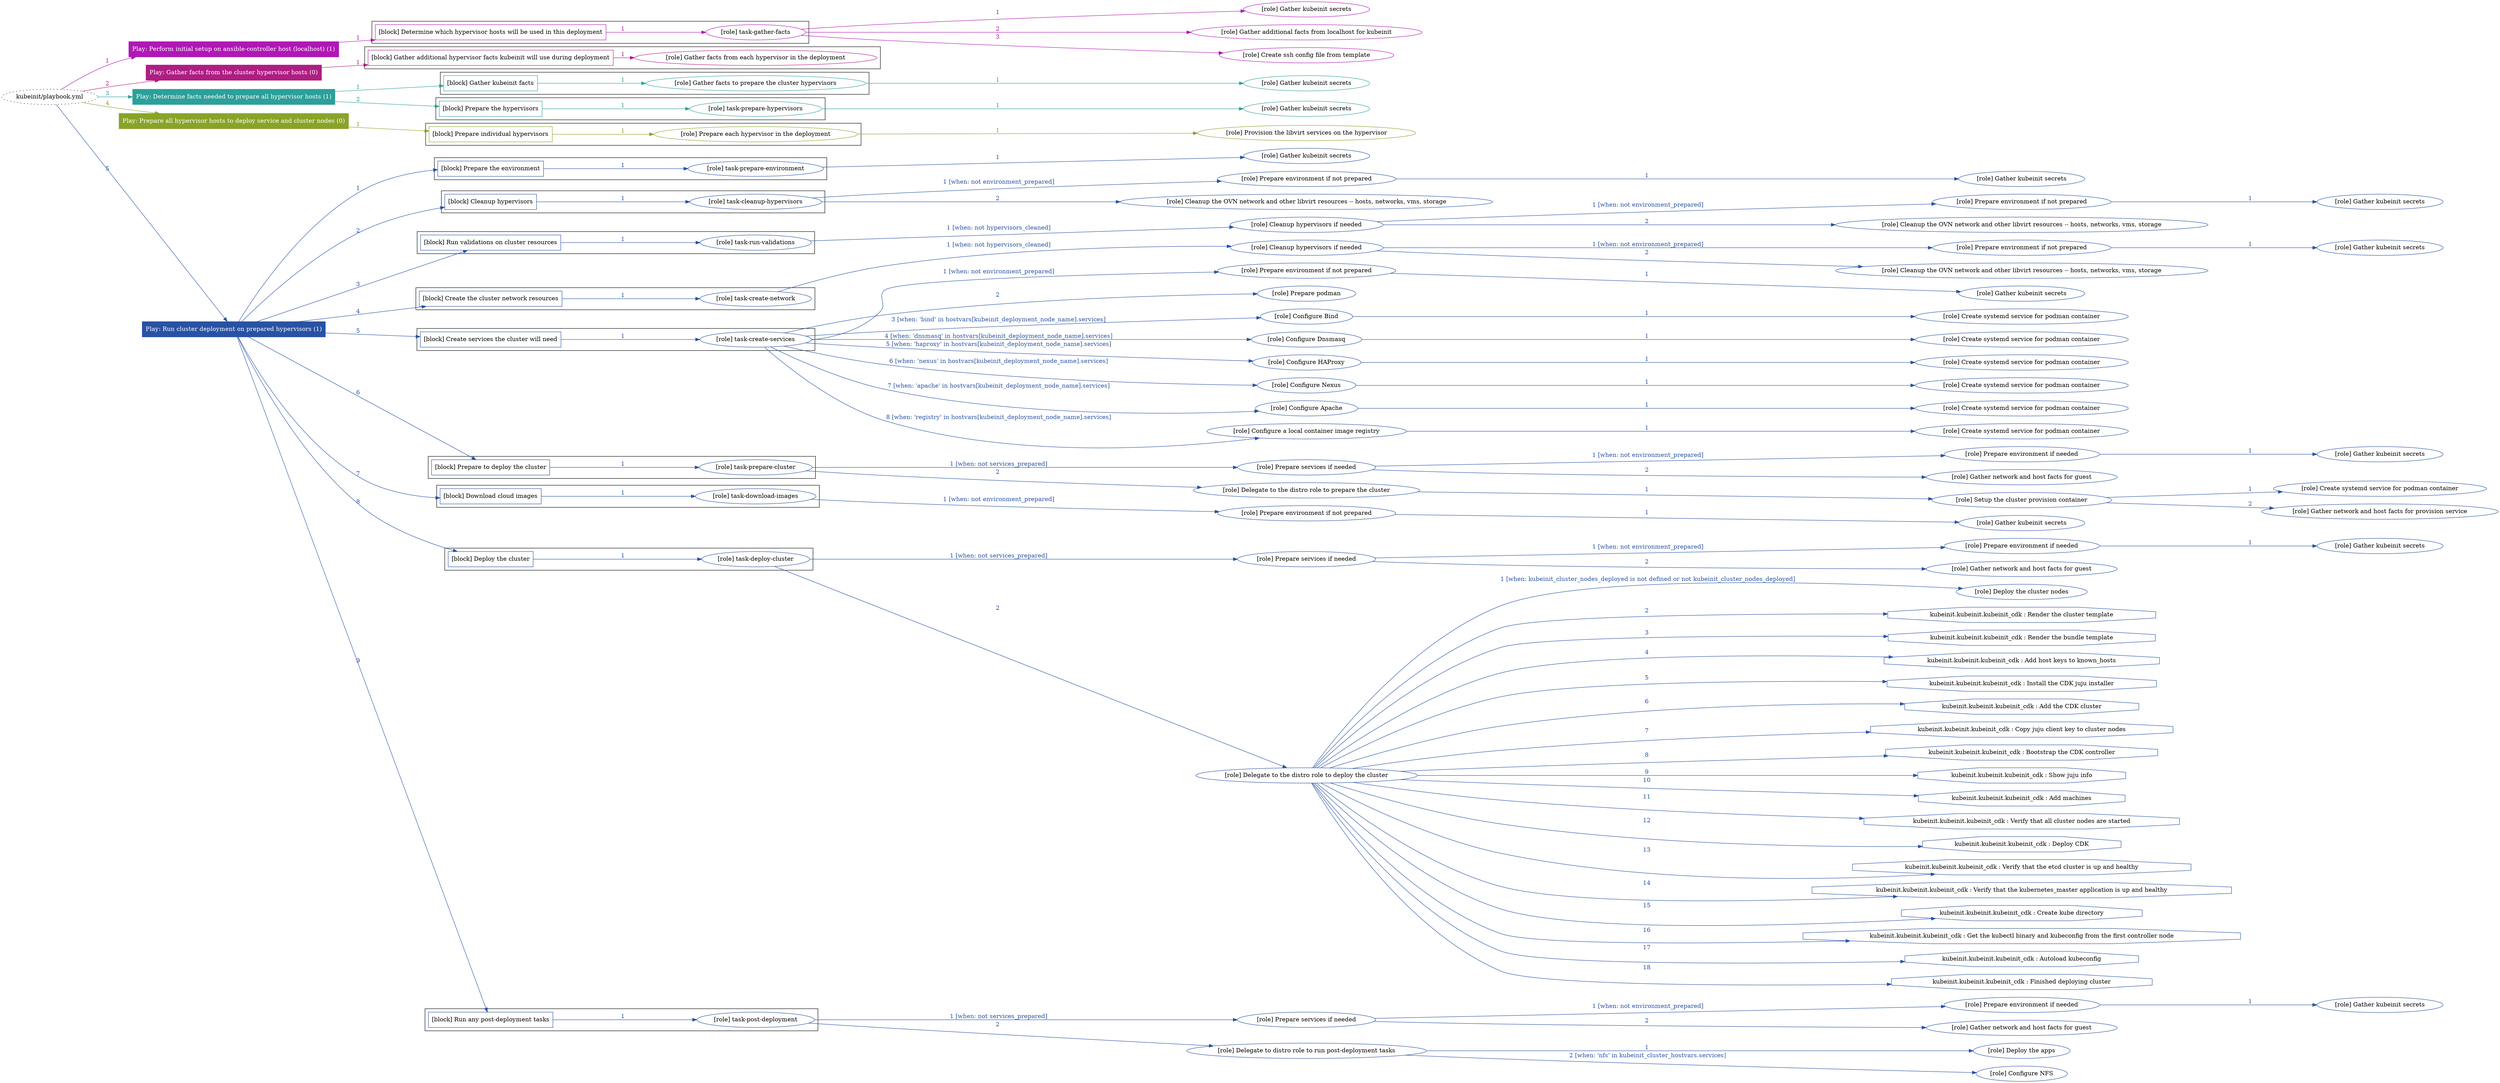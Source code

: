 digraph {
	graph [concentrate=true ordering=in rankdir=LR ratio=fill]
	edge [esep=5 sep=10]
	"kubeinit/playbook.yml" [URL="/home/runner/work/kubeinit/kubeinit/kubeinit/playbook.yml" id=playbook_1ec5669a style=dotted]
	play_83edc7d9 [label="Play: Perform initial setup on ansible-controller host (localhost) (1)" URL="/home/runner/work/kubeinit/kubeinit/kubeinit/playbook.yml" color="#b017b5" fontcolor="#ffffff" id=play_83edc7d9 shape=box style=filled tooltip=localhost]
	"kubeinit/playbook.yml" -> play_83edc7d9 [label="1 " color="#b017b5" fontcolor="#b017b5" id=edge_f8884cc0 labeltooltip="1 " tooltip="1 "]
	subgraph "Gather kubeinit secrets" {
		role_df283328 [label="[role] Gather kubeinit secrets" URL="/home/runner/.ansible/collections/ansible_collections/kubeinit/kubeinit/roles/kubeinit_prepare/tasks/build_hypervisors_group.yml" color="#b017b5" id=role_df283328 tooltip="Gather kubeinit secrets"]
	}
	subgraph "Gather additional facts from localhost for kubeinit" {
		role_bcab4bfa [label="[role] Gather additional facts from localhost for kubeinit" URL="/home/runner/.ansible/collections/ansible_collections/kubeinit/kubeinit/roles/kubeinit_prepare/tasks/build_hypervisors_group.yml" color="#b017b5" id=role_bcab4bfa tooltip="Gather additional facts from localhost for kubeinit"]
	}
	subgraph "Create ssh config file from template" {
		role_5038326c [label="[role] Create ssh config file from template" URL="/home/runner/.ansible/collections/ansible_collections/kubeinit/kubeinit/roles/kubeinit_prepare/tasks/build_hypervisors_group.yml" color="#b017b5" id=role_5038326c tooltip="Create ssh config file from template"]
	}
	subgraph "task-gather-facts" {
		role_53c2bfc7 [label="[role] task-gather-facts" URL="/home/runner/work/kubeinit/kubeinit/kubeinit/playbook.yml" color="#b017b5" id=role_53c2bfc7 tooltip="task-gather-facts"]
		role_53c2bfc7 -> role_df283328 [label="1 " color="#b017b5" fontcolor="#b017b5" id=edge_aa463c6e labeltooltip="1 " tooltip="1 "]
		role_53c2bfc7 -> role_bcab4bfa [label="2 " color="#b017b5" fontcolor="#b017b5" id=edge_3dd3dfc6 labeltooltip="2 " tooltip="2 "]
		role_53c2bfc7 -> role_5038326c [label="3 " color="#b017b5" fontcolor="#b017b5" id=edge_b7e1b298 labeltooltip="3 " tooltip="3 "]
	}
	subgraph "Play: Perform initial setup on ansible-controller host (localhost) (1)" {
		play_83edc7d9 -> block_a4d0b662 [label=1 color="#b017b5" fontcolor="#b017b5" id=edge_082cb8ed labeltooltip=1 tooltip=1]
		subgraph cluster_block_a4d0b662 {
			block_a4d0b662 [label="[block] Determine which hypervisor hosts will be used in this deployment" URL="/home/runner/work/kubeinit/kubeinit/kubeinit/playbook.yml" color="#b017b5" id=block_a4d0b662 labeltooltip="Determine which hypervisor hosts will be used in this deployment" shape=box tooltip="Determine which hypervisor hosts will be used in this deployment"]
			block_a4d0b662 -> role_53c2bfc7 [label="1 " color="#b017b5" fontcolor="#b017b5" id=edge_24e18b39 labeltooltip="1 " tooltip="1 "]
		}
	}
	play_d3be6282 [label="Play: Gather facts from the cluster hypervisor hosts (0)" URL="/home/runner/work/kubeinit/kubeinit/kubeinit/playbook.yml" color="#af1d83" fontcolor="#ffffff" id=play_d3be6282 shape=box style=filled tooltip="Play: Gather facts from the cluster hypervisor hosts (0)"]
	"kubeinit/playbook.yml" -> play_d3be6282 [label="2 " color="#af1d83" fontcolor="#af1d83" id=edge_0d2768ca labeltooltip="2 " tooltip="2 "]
	subgraph "Gather facts from each hypervisor in the deployment" {
		role_d21b85c5 [label="[role] Gather facts from each hypervisor in the deployment" URL="/home/runner/work/kubeinit/kubeinit/kubeinit/playbook.yml" color="#af1d83" id=role_d21b85c5 tooltip="Gather facts from each hypervisor in the deployment"]
	}
	subgraph "Play: Gather facts from the cluster hypervisor hosts (0)" {
		play_d3be6282 -> block_0703bf21 [label=1 color="#af1d83" fontcolor="#af1d83" id=edge_e38a7ef7 labeltooltip=1 tooltip=1]
		subgraph cluster_block_0703bf21 {
			block_0703bf21 [label="[block] Gather additional hypervisor facts kubeinit will use during deployment" URL="/home/runner/work/kubeinit/kubeinit/kubeinit/playbook.yml" color="#af1d83" id=block_0703bf21 labeltooltip="Gather additional hypervisor facts kubeinit will use during deployment" shape=box tooltip="Gather additional hypervisor facts kubeinit will use during deployment"]
			block_0703bf21 -> role_d21b85c5 [label="1 " color="#af1d83" fontcolor="#af1d83" id=edge_9cfbb91a labeltooltip="1 " tooltip="1 "]
		}
	}
	play_a0eeb32e [label="Play: Determine facts needed to prepare all hypervisor hosts (1)" URL="/home/runner/work/kubeinit/kubeinit/kubeinit/playbook.yml" color="#2ca09a" fontcolor="#ffffff" id=play_a0eeb32e shape=box style=filled tooltip=localhost]
	"kubeinit/playbook.yml" -> play_a0eeb32e [label="3 " color="#2ca09a" fontcolor="#2ca09a" id=edge_59d2fa9c labeltooltip="3 " tooltip="3 "]
	subgraph "Gather kubeinit secrets" {
		role_a698e97c [label="[role] Gather kubeinit secrets" URL="/home/runner/.ansible/collections/ansible_collections/kubeinit/kubeinit/roles/kubeinit_prepare/tasks/gather_kubeinit_facts.yml" color="#2ca09a" id=role_a698e97c tooltip="Gather kubeinit secrets"]
	}
	subgraph "Gather facts to prepare the cluster hypervisors" {
		role_8d698c55 [label="[role] Gather facts to prepare the cluster hypervisors" URL="/home/runner/work/kubeinit/kubeinit/kubeinit/playbook.yml" color="#2ca09a" id=role_8d698c55 tooltip="Gather facts to prepare the cluster hypervisors"]
		role_8d698c55 -> role_a698e97c [label="1 " color="#2ca09a" fontcolor="#2ca09a" id=edge_63370812 labeltooltip="1 " tooltip="1 "]
	}
	subgraph "Gather kubeinit secrets" {
		role_48e0a002 [label="[role] Gather kubeinit secrets" URL="/home/runner/.ansible/collections/ansible_collections/kubeinit/kubeinit/roles/kubeinit_prepare/tasks/gather_kubeinit_facts.yml" color="#2ca09a" id=role_48e0a002 tooltip="Gather kubeinit secrets"]
	}
	subgraph "task-prepare-hypervisors" {
		role_c0c12f97 [label="[role] task-prepare-hypervisors" URL="/home/runner/work/kubeinit/kubeinit/kubeinit/playbook.yml" color="#2ca09a" id=role_c0c12f97 tooltip="task-prepare-hypervisors"]
		role_c0c12f97 -> role_48e0a002 [label="1 " color="#2ca09a" fontcolor="#2ca09a" id=edge_569fd353 labeltooltip="1 " tooltip="1 "]
	}
	subgraph "Play: Determine facts needed to prepare all hypervisor hosts (1)" {
		play_a0eeb32e -> block_b690de29 [label=1 color="#2ca09a" fontcolor="#2ca09a" id=edge_285448f2 labeltooltip=1 tooltip=1]
		subgraph cluster_block_b690de29 {
			block_b690de29 [label="[block] Gather kubeinit facts" URL="/home/runner/work/kubeinit/kubeinit/kubeinit/playbook.yml" color="#2ca09a" id=block_b690de29 labeltooltip="Gather kubeinit facts" shape=box tooltip="Gather kubeinit facts"]
			block_b690de29 -> role_8d698c55 [label="1 " color="#2ca09a" fontcolor="#2ca09a" id=edge_024f0bed labeltooltip="1 " tooltip="1 "]
		}
		play_a0eeb32e -> block_b9d41783 [label=2 color="#2ca09a" fontcolor="#2ca09a" id=edge_853456ff labeltooltip=2 tooltip=2]
		subgraph cluster_block_b9d41783 {
			block_b9d41783 [label="[block] Prepare the hypervisors" URL="/home/runner/work/kubeinit/kubeinit/kubeinit/playbook.yml" color="#2ca09a" id=block_b9d41783 labeltooltip="Prepare the hypervisors" shape=box tooltip="Prepare the hypervisors"]
			block_b9d41783 -> role_c0c12f97 [label="1 " color="#2ca09a" fontcolor="#2ca09a" id=edge_bb4649ac labeltooltip="1 " tooltip="1 "]
		}
	}
	play_e477916e [label="Play: Prepare all hypervisor hosts to deploy service and cluster nodes (0)" URL="/home/runner/work/kubeinit/kubeinit/kubeinit/playbook.yml" color="#88a428" fontcolor="#ffffff" id=play_e477916e shape=box style=filled tooltip="Play: Prepare all hypervisor hosts to deploy service and cluster nodes (0)"]
	"kubeinit/playbook.yml" -> play_e477916e [label="4 " color="#88a428" fontcolor="#88a428" id=edge_f516e480 labeltooltip="4 " tooltip="4 "]
	subgraph "Provision the libvirt services on the hypervisor" {
		role_2f388643 [label="[role] Provision the libvirt services on the hypervisor" URL="/home/runner/.ansible/collections/ansible_collections/kubeinit/kubeinit/roles/kubeinit_prepare/tasks/prepare_hypervisor.yml" color="#88a428" id=role_2f388643 tooltip="Provision the libvirt services on the hypervisor"]
	}
	subgraph "Prepare each hypervisor in the deployment" {
		role_2d27708b [label="[role] Prepare each hypervisor in the deployment" URL="/home/runner/work/kubeinit/kubeinit/kubeinit/playbook.yml" color="#88a428" id=role_2d27708b tooltip="Prepare each hypervisor in the deployment"]
		role_2d27708b -> role_2f388643 [label="1 " color="#88a428" fontcolor="#88a428" id=edge_e4764d75 labeltooltip="1 " tooltip="1 "]
	}
	subgraph "Play: Prepare all hypervisor hosts to deploy service and cluster nodes (0)" {
		play_e477916e -> block_47727488 [label=1 color="#88a428" fontcolor="#88a428" id=edge_b32cb67c labeltooltip=1 tooltip=1]
		subgraph cluster_block_47727488 {
			block_47727488 [label="[block] Prepare individual hypervisors" URL="/home/runner/work/kubeinit/kubeinit/kubeinit/playbook.yml" color="#88a428" id=block_47727488 labeltooltip="Prepare individual hypervisors" shape=box tooltip="Prepare individual hypervisors"]
			block_47727488 -> role_2d27708b [label="1 " color="#88a428" fontcolor="#88a428" id=edge_1e7f2268 labeltooltip="1 " tooltip="1 "]
		}
	}
	play_a3d58dad [label="Play: Run cluster deployment on prepared hypervisors (1)" URL="/home/runner/work/kubeinit/kubeinit/kubeinit/playbook.yml" color="#2852a4" fontcolor="#ffffff" id=play_a3d58dad shape=box style=filled tooltip=localhost]
	"kubeinit/playbook.yml" -> play_a3d58dad [label="5 " color="#2852a4" fontcolor="#2852a4" id=edge_f8284800 labeltooltip="5 " tooltip="5 "]
	subgraph "Gather kubeinit secrets" {
		role_6b7d6e43 [label="[role] Gather kubeinit secrets" URL="/home/runner/.ansible/collections/ansible_collections/kubeinit/kubeinit/roles/kubeinit_prepare/tasks/gather_kubeinit_facts.yml" color="#2852a4" id=role_6b7d6e43 tooltip="Gather kubeinit secrets"]
	}
	subgraph "task-prepare-environment" {
		role_6de53d5a [label="[role] task-prepare-environment" URL="/home/runner/work/kubeinit/kubeinit/kubeinit/playbook.yml" color="#2852a4" id=role_6de53d5a tooltip="task-prepare-environment"]
		role_6de53d5a -> role_6b7d6e43 [label="1 " color="#2852a4" fontcolor="#2852a4" id=edge_b0a7300c labeltooltip="1 " tooltip="1 "]
	}
	subgraph "Gather kubeinit secrets" {
		role_7cce73af [label="[role] Gather kubeinit secrets" URL="/home/runner/.ansible/collections/ansible_collections/kubeinit/kubeinit/roles/kubeinit_prepare/tasks/gather_kubeinit_facts.yml" color="#2852a4" id=role_7cce73af tooltip="Gather kubeinit secrets"]
	}
	subgraph "Prepare environment if not prepared" {
		role_a5237e3f [label="[role] Prepare environment if not prepared" URL="/home/runner/.ansible/collections/ansible_collections/kubeinit/kubeinit/roles/kubeinit_prepare/tasks/cleanup_hypervisors.yml" color="#2852a4" id=role_a5237e3f tooltip="Prepare environment if not prepared"]
		role_a5237e3f -> role_7cce73af [label="1 " color="#2852a4" fontcolor="#2852a4" id=edge_03e2368c labeltooltip="1 " tooltip="1 "]
	}
	subgraph "Cleanup the OVN network and other libvirt resources -- hosts, networks, vms, storage" {
		role_a89b6459 [label="[role] Cleanup the OVN network and other libvirt resources -- hosts, networks, vms, storage" URL="/home/runner/.ansible/collections/ansible_collections/kubeinit/kubeinit/roles/kubeinit_prepare/tasks/cleanup_hypervisors.yml" color="#2852a4" id=role_a89b6459 tooltip="Cleanup the OVN network and other libvirt resources -- hosts, networks, vms, storage"]
	}
	subgraph "task-cleanup-hypervisors" {
		role_f0917664 [label="[role] task-cleanup-hypervisors" URL="/home/runner/work/kubeinit/kubeinit/kubeinit/playbook.yml" color="#2852a4" id=role_f0917664 tooltip="task-cleanup-hypervisors"]
		role_f0917664 -> role_a5237e3f [label="1 [when: not environment_prepared]" color="#2852a4" fontcolor="#2852a4" id=edge_45040a3d labeltooltip="1 [when: not environment_prepared]" tooltip="1 [when: not environment_prepared]"]
		role_f0917664 -> role_a89b6459 [label="2 " color="#2852a4" fontcolor="#2852a4" id=edge_059c0cf7 labeltooltip="2 " tooltip="2 "]
	}
	subgraph "Gather kubeinit secrets" {
		role_1d8b8e71 [label="[role] Gather kubeinit secrets" URL="/home/runner/.ansible/collections/ansible_collections/kubeinit/kubeinit/roles/kubeinit_prepare/tasks/gather_kubeinit_facts.yml" color="#2852a4" id=role_1d8b8e71 tooltip="Gather kubeinit secrets"]
	}
	subgraph "Prepare environment if not prepared" {
		role_cc89634f [label="[role] Prepare environment if not prepared" URL="/home/runner/.ansible/collections/ansible_collections/kubeinit/kubeinit/roles/kubeinit_prepare/tasks/cleanup_hypervisors.yml" color="#2852a4" id=role_cc89634f tooltip="Prepare environment if not prepared"]
		role_cc89634f -> role_1d8b8e71 [label="1 " color="#2852a4" fontcolor="#2852a4" id=edge_d80407aa labeltooltip="1 " tooltip="1 "]
	}
	subgraph "Cleanup the OVN network and other libvirt resources -- hosts, networks, vms, storage" {
		role_95581e6c [label="[role] Cleanup the OVN network and other libvirt resources -- hosts, networks, vms, storage" URL="/home/runner/.ansible/collections/ansible_collections/kubeinit/kubeinit/roles/kubeinit_prepare/tasks/cleanup_hypervisors.yml" color="#2852a4" id=role_95581e6c tooltip="Cleanup the OVN network and other libvirt resources -- hosts, networks, vms, storage"]
	}
	subgraph "Cleanup hypervisors if needed" {
		role_83715927 [label="[role] Cleanup hypervisors if needed" URL="/home/runner/.ansible/collections/ansible_collections/kubeinit/kubeinit/roles/kubeinit_validations/tasks/main.yml" color="#2852a4" id=role_83715927 tooltip="Cleanup hypervisors if needed"]
		role_83715927 -> role_cc89634f [label="1 [when: not environment_prepared]" color="#2852a4" fontcolor="#2852a4" id=edge_3851f9eb labeltooltip="1 [when: not environment_prepared]" tooltip="1 [when: not environment_prepared]"]
		role_83715927 -> role_95581e6c [label="2 " color="#2852a4" fontcolor="#2852a4" id=edge_a6d6953f labeltooltip="2 " tooltip="2 "]
	}
	subgraph "task-run-validations" {
		role_f3b7a382 [label="[role] task-run-validations" URL="/home/runner/work/kubeinit/kubeinit/kubeinit/playbook.yml" color="#2852a4" id=role_f3b7a382 tooltip="task-run-validations"]
		role_f3b7a382 -> role_83715927 [label="1 [when: not hypervisors_cleaned]" color="#2852a4" fontcolor="#2852a4" id=edge_68d699d2 labeltooltip="1 [when: not hypervisors_cleaned]" tooltip="1 [when: not hypervisors_cleaned]"]
	}
	subgraph "Gather kubeinit secrets" {
		role_122e0089 [label="[role] Gather kubeinit secrets" URL="/home/runner/.ansible/collections/ansible_collections/kubeinit/kubeinit/roles/kubeinit_prepare/tasks/gather_kubeinit_facts.yml" color="#2852a4" id=role_122e0089 tooltip="Gather kubeinit secrets"]
	}
	subgraph "Prepare environment if not prepared" {
		role_c21c6fd3 [label="[role] Prepare environment if not prepared" URL="/home/runner/.ansible/collections/ansible_collections/kubeinit/kubeinit/roles/kubeinit_prepare/tasks/cleanup_hypervisors.yml" color="#2852a4" id=role_c21c6fd3 tooltip="Prepare environment if not prepared"]
		role_c21c6fd3 -> role_122e0089 [label="1 " color="#2852a4" fontcolor="#2852a4" id=edge_353eefe6 labeltooltip="1 " tooltip="1 "]
	}
	subgraph "Cleanup the OVN network and other libvirt resources -- hosts, networks, vms, storage" {
		role_d89b6089 [label="[role] Cleanup the OVN network and other libvirt resources -- hosts, networks, vms, storage" URL="/home/runner/.ansible/collections/ansible_collections/kubeinit/kubeinit/roles/kubeinit_prepare/tasks/cleanup_hypervisors.yml" color="#2852a4" id=role_d89b6089 tooltip="Cleanup the OVN network and other libvirt resources -- hosts, networks, vms, storage"]
	}
	subgraph "Cleanup hypervisors if needed" {
		role_f7be24b6 [label="[role] Cleanup hypervisors if needed" URL="/home/runner/.ansible/collections/ansible_collections/kubeinit/kubeinit/roles/kubeinit_libvirt/tasks/create_network.yml" color="#2852a4" id=role_f7be24b6 tooltip="Cleanup hypervisors if needed"]
		role_f7be24b6 -> role_c21c6fd3 [label="1 [when: not environment_prepared]" color="#2852a4" fontcolor="#2852a4" id=edge_7851dfa8 labeltooltip="1 [when: not environment_prepared]" tooltip="1 [when: not environment_prepared]"]
		role_f7be24b6 -> role_d89b6089 [label="2 " color="#2852a4" fontcolor="#2852a4" id=edge_ce970f93 labeltooltip="2 " tooltip="2 "]
	}
	subgraph "task-create-network" {
		role_cfde2e4e [label="[role] task-create-network" URL="/home/runner/work/kubeinit/kubeinit/kubeinit/playbook.yml" color="#2852a4" id=role_cfde2e4e tooltip="task-create-network"]
		role_cfde2e4e -> role_f7be24b6 [label="1 [when: not hypervisors_cleaned]" color="#2852a4" fontcolor="#2852a4" id=edge_2492b3cb labeltooltip="1 [when: not hypervisors_cleaned]" tooltip="1 [when: not hypervisors_cleaned]"]
	}
	subgraph "Gather kubeinit secrets" {
		role_a86262c5 [label="[role] Gather kubeinit secrets" URL="/home/runner/.ansible/collections/ansible_collections/kubeinit/kubeinit/roles/kubeinit_prepare/tasks/gather_kubeinit_facts.yml" color="#2852a4" id=role_a86262c5 tooltip="Gather kubeinit secrets"]
	}
	subgraph "Prepare environment if not prepared" {
		role_60a4fb8a [label="[role] Prepare environment if not prepared" URL="/home/runner/.ansible/collections/ansible_collections/kubeinit/kubeinit/roles/kubeinit_services/tasks/main.yml" color="#2852a4" id=role_60a4fb8a tooltip="Prepare environment if not prepared"]
		role_60a4fb8a -> role_a86262c5 [label="1 " color="#2852a4" fontcolor="#2852a4" id=edge_30f21650 labeltooltip="1 " tooltip="1 "]
	}
	subgraph "Prepare podman" {
		role_3544eb3b [label="[role] Prepare podman" URL="/home/runner/.ansible/collections/ansible_collections/kubeinit/kubeinit/roles/kubeinit_services/tasks/00_create_service_pod.yml" color="#2852a4" id=role_3544eb3b tooltip="Prepare podman"]
	}
	subgraph "Create systemd service for podman container" {
		role_f12b721e [label="[role] Create systemd service for podman container" URL="/home/runner/.ansible/collections/ansible_collections/kubeinit/kubeinit/roles/kubeinit_bind/tasks/main.yml" color="#2852a4" id=role_f12b721e tooltip="Create systemd service for podman container"]
	}
	subgraph "Configure Bind" {
		role_78b921c8 [label="[role] Configure Bind" URL="/home/runner/.ansible/collections/ansible_collections/kubeinit/kubeinit/roles/kubeinit_services/tasks/start_services_containers.yml" color="#2852a4" id=role_78b921c8 tooltip="Configure Bind"]
		role_78b921c8 -> role_f12b721e [label="1 " color="#2852a4" fontcolor="#2852a4" id=edge_4da1be76 labeltooltip="1 " tooltip="1 "]
	}
	subgraph "Create systemd service for podman container" {
		role_4b30144b [label="[role] Create systemd service for podman container" URL="/home/runner/.ansible/collections/ansible_collections/kubeinit/kubeinit/roles/kubeinit_dnsmasq/tasks/main.yml" color="#2852a4" id=role_4b30144b tooltip="Create systemd service for podman container"]
	}
	subgraph "Configure Dnsmasq" {
		role_06b2d8d3 [label="[role] Configure Dnsmasq" URL="/home/runner/.ansible/collections/ansible_collections/kubeinit/kubeinit/roles/kubeinit_services/tasks/start_services_containers.yml" color="#2852a4" id=role_06b2d8d3 tooltip="Configure Dnsmasq"]
		role_06b2d8d3 -> role_4b30144b [label="1 " color="#2852a4" fontcolor="#2852a4" id=edge_183ea54d labeltooltip="1 " tooltip="1 "]
	}
	subgraph "Create systemd service for podman container" {
		role_cf8a3174 [label="[role] Create systemd service for podman container" URL="/home/runner/.ansible/collections/ansible_collections/kubeinit/kubeinit/roles/kubeinit_haproxy/tasks/main.yml" color="#2852a4" id=role_cf8a3174 tooltip="Create systemd service for podman container"]
	}
	subgraph "Configure HAProxy" {
		role_1b4cc78f [label="[role] Configure HAProxy" URL="/home/runner/.ansible/collections/ansible_collections/kubeinit/kubeinit/roles/kubeinit_services/tasks/start_services_containers.yml" color="#2852a4" id=role_1b4cc78f tooltip="Configure HAProxy"]
		role_1b4cc78f -> role_cf8a3174 [label="1 " color="#2852a4" fontcolor="#2852a4" id=edge_6fb9a269 labeltooltip="1 " tooltip="1 "]
	}
	subgraph "Create systemd service for podman container" {
		role_534aed98 [label="[role] Create systemd service for podman container" URL="/home/runner/.ansible/collections/ansible_collections/kubeinit/kubeinit/roles/kubeinit_nexus/tasks/main.yml" color="#2852a4" id=role_534aed98 tooltip="Create systemd service for podman container"]
	}
	subgraph "Configure Nexus" {
		role_70d1d545 [label="[role] Configure Nexus" URL="/home/runner/.ansible/collections/ansible_collections/kubeinit/kubeinit/roles/kubeinit_services/tasks/start_services_containers.yml" color="#2852a4" id=role_70d1d545 tooltip="Configure Nexus"]
		role_70d1d545 -> role_534aed98 [label="1 " color="#2852a4" fontcolor="#2852a4" id=edge_c7a76511 labeltooltip="1 " tooltip="1 "]
	}
	subgraph "Create systemd service for podman container" {
		role_202d117f [label="[role] Create systemd service for podman container" URL="/home/runner/.ansible/collections/ansible_collections/kubeinit/kubeinit/roles/kubeinit_apache/tasks/main.yml" color="#2852a4" id=role_202d117f tooltip="Create systemd service for podman container"]
	}
	subgraph "Configure Apache" {
		role_680b8bf5 [label="[role] Configure Apache" URL="/home/runner/.ansible/collections/ansible_collections/kubeinit/kubeinit/roles/kubeinit_services/tasks/start_services_containers.yml" color="#2852a4" id=role_680b8bf5 tooltip="Configure Apache"]
		role_680b8bf5 -> role_202d117f [label="1 " color="#2852a4" fontcolor="#2852a4" id=edge_2429b877 labeltooltip="1 " tooltip="1 "]
	}
	subgraph "Create systemd service for podman container" {
		role_f32f5664 [label="[role] Create systemd service for podman container" URL="/home/runner/.ansible/collections/ansible_collections/kubeinit/kubeinit/roles/kubeinit_registry/tasks/main.yml" color="#2852a4" id=role_f32f5664 tooltip="Create systemd service for podman container"]
	}
	subgraph "Configure a local container image registry" {
		role_8becab70 [label="[role] Configure a local container image registry" URL="/home/runner/.ansible/collections/ansible_collections/kubeinit/kubeinit/roles/kubeinit_services/tasks/start_services_containers.yml" color="#2852a4" id=role_8becab70 tooltip="Configure a local container image registry"]
		role_8becab70 -> role_f32f5664 [label="1 " color="#2852a4" fontcolor="#2852a4" id=edge_82c4074f labeltooltip="1 " tooltip="1 "]
	}
	subgraph "task-create-services" {
		role_14905f90 [label="[role] task-create-services" URL="/home/runner/work/kubeinit/kubeinit/kubeinit/playbook.yml" color="#2852a4" id=role_14905f90 tooltip="task-create-services"]
		role_14905f90 -> role_60a4fb8a [label="1 [when: not environment_prepared]" color="#2852a4" fontcolor="#2852a4" id=edge_b545ff95 labeltooltip="1 [when: not environment_prepared]" tooltip="1 [when: not environment_prepared]"]
		role_14905f90 -> role_3544eb3b [label="2 " color="#2852a4" fontcolor="#2852a4" id=edge_2ba6fe12 labeltooltip="2 " tooltip="2 "]
		role_14905f90 -> role_78b921c8 [label="3 [when: 'bind' in hostvars[kubeinit_deployment_node_name].services]" color="#2852a4" fontcolor="#2852a4" id=edge_e4024680 labeltooltip="3 [when: 'bind' in hostvars[kubeinit_deployment_node_name].services]" tooltip="3 [when: 'bind' in hostvars[kubeinit_deployment_node_name].services]"]
		role_14905f90 -> role_06b2d8d3 [label="4 [when: 'dnsmasq' in hostvars[kubeinit_deployment_node_name].services]" color="#2852a4" fontcolor="#2852a4" id=edge_542ab0f5 labeltooltip="4 [when: 'dnsmasq' in hostvars[kubeinit_deployment_node_name].services]" tooltip="4 [when: 'dnsmasq' in hostvars[kubeinit_deployment_node_name].services]"]
		role_14905f90 -> role_1b4cc78f [label="5 [when: 'haproxy' in hostvars[kubeinit_deployment_node_name].services]" color="#2852a4" fontcolor="#2852a4" id=edge_c268d5d0 labeltooltip="5 [when: 'haproxy' in hostvars[kubeinit_deployment_node_name].services]" tooltip="5 [when: 'haproxy' in hostvars[kubeinit_deployment_node_name].services]"]
		role_14905f90 -> role_70d1d545 [label="6 [when: 'nexus' in hostvars[kubeinit_deployment_node_name].services]" color="#2852a4" fontcolor="#2852a4" id=edge_53ee5140 labeltooltip="6 [when: 'nexus' in hostvars[kubeinit_deployment_node_name].services]" tooltip="6 [when: 'nexus' in hostvars[kubeinit_deployment_node_name].services]"]
		role_14905f90 -> role_680b8bf5 [label="7 [when: 'apache' in hostvars[kubeinit_deployment_node_name].services]" color="#2852a4" fontcolor="#2852a4" id=edge_af99f186 labeltooltip="7 [when: 'apache' in hostvars[kubeinit_deployment_node_name].services]" tooltip="7 [when: 'apache' in hostvars[kubeinit_deployment_node_name].services]"]
		role_14905f90 -> role_8becab70 [label="8 [when: 'registry' in hostvars[kubeinit_deployment_node_name].services]" color="#2852a4" fontcolor="#2852a4" id=edge_714b25fb labeltooltip="8 [when: 'registry' in hostvars[kubeinit_deployment_node_name].services]" tooltip="8 [when: 'registry' in hostvars[kubeinit_deployment_node_name].services]"]
	}
	subgraph "Gather kubeinit secrets" {
		role_dc65b8a1 [label="[role] Gather kubeinit secrets" URL="/home/runner/.ansible/collections/ansible_collections/kubeinit/kubeinit/roles/kubeinit_prepare/tasks/gather_kubeinit_facts.yml" color="#2852a4" id=role_dc65b8a1 tooltip="Gather kubeinit secrets"]
	}
	subgraph "Prepare environment if needed" {
		role_93a842c0 [label="[role] Prepare environment if needed" URL="/home/runner/.ansible/collections/ansible_collections/kubeinit/kubeinit/roles/kubeinit_services/tasks/prepare_services.yml" color="#2852a4" id=role_93a842c0 tooltip="Prepare environment if needed"]
		role_93a842c0 -> role_dc65b8a1 [label="1 " color="#2852a4" fontcolor="#2852a4" id=edge_f519570d labeltooltip="1 " tooltip="1 "]
	}
	subgraph "Gather network and host facts for guest" {
		role_2bd99264 [label="[role] Gather network and host facts for guest" URL="/home/runner/.ansible/collections/ansible_collections/kubeinit/kubeinit/roles/kubeinit_services/tasks/prepare_services.yml" color="#2852a4" id=role_2bd99264 tooltip="Gather network and host facts for guest"]
	}
	subgraph "Prepare services if needed" {
		role_b97edbe2 [label="[role] Prepare services if needed" URL="/home/runner/.ansible/collections/ansible_collections/kubeinit/kubeinit/roles/kubeinit_prepare/tasks/prepare_cluster.yml" color="#2852a4" id=role_b97edbe2 tooltip="Prepare services if needed"]
		role_b97edbe2 -> role_93a842c0 [label="1 [when: not environment_prepared]" color="#2852a4" fontcolor="#2852a4" id=edge_5b9e25d6 labeltooltip="1 [when: not environment_prepared]" tooltip="1 [when: not environment_prepared]"]
		role_b97edbe2 -> role_2bd99264 [label="2 " color="#2852a4" fontcolor="#2852a4" id=edge_d83403c5 labeltooltip="2 " tooltip="2 "]
	}
	subgraph "Create systemd service for podman container" {
		role_b57e9106 [label="[role] Create systemd service for podman container" URL="/home/runner/.ansible/collections/ansible_collections/kubeinit/kubeinit/roles/kubeinit_services/tasks/create_provision_container.yml" color="#2852a4" id=role_b57e9106 tooltip="Create systemd service for podman container"]
	}
	subgraph "Gather network and host facts for provision service" {
		role_9455aa8e [label="[role] Gather network and host facts for provision service" URL="/home/runner/.ansible/collections/ansible_collections/kubeinit/kubeinit/roles/kubeinit_services/tasks/create_provision_container.yml" color="#2852a4" id=role_9455aa8e tooltip="Gather network and host facts for provision service"]
	}
	subgraph "Setup the cluster provision container" {
		role_f168b900 [label="[role] Setup the cluster provision container" URL="/home/runner/.ansible/collections/ansible_collections/kubeinit/kubeinit/roles/kubeinit_cdk/tasks/prepare_cluster.yml" color="#2852a4" id=role_f168b900 tooltip="Setup the cluster provision container"]
		role_f168b900 -> role_b57e9106 [label="1 " color="#2852a4" fontcolor="#2852a4" id=edge_e9d02f04 labeltooltip="1 " tooltip="1 "]
		role_f168b900 -> role_9455aa8e [label="2 " color="#2852a4" fontcolor="#2852a4" id=edge_2f24b23e labeltooltip="2 " tooltip="2 "]
	}
	subgraph "Delegate to the distro role to prepare the cluster" {
		role_19177f7a [label="[role] Delegate to the distro role to prepare the cluster" URL="/home/runner/.ansible/collections/ansible_collections/kubeinit/kubeinit/roles/kubeinit_prepare/tasks/prepare_cluster.yml" color="#2852a4" id=role_19177f7a tooltip="Delegate to the distro role to prepare the cluster"]
		role_19177f7a -> role_f168b900 [label="1 " color="#2852a4" fontcolor="#2852a4" id=edge_08252580 labeltooltip="1 " tooltip="1 "]
	}
	subgraph "task-prepare-cluster" {
		role_f6170aef [label="[role] task-prepare-cluster" URL="/home/runner/work/kubeinit/kubeinit/kubeinit/playbook.yml" color="#2852a4" id=role_f6170aef tooltip="task-prepare-cluster"]
		role_f6170aef -> role_b97edbe2 [label="1 [when: not services_prepared]" color="#2852a4" fontcolor="#2852a4" id=edge_1a00ce18 labeltooltip="1 [when: not services_prepared]" tooltip="1 [when: not services_prepared]"]
		role_f6170aef -> role_19177f7a [label="2 " color="#2852a4" fontcolor="#2852a4" id=edge_2957fb4a labeltooltip="2 " tooltip="2 "]
	}
	subgraph "Gather kubeinit secrets" {
		role_82a9c9f8 [label="[role] Gather kubeinit secrets" URL="/home/runner/.ansible/collections/ansible_collections/kubeinit/kubeinit/roles/kubeinit_prepare/tasks/gather_kubeinit_facts.yml" color="#2852a4" id=role_82a9c9f8 tooltip="Gather kubeinit secrets"]
	}
	subgraph "Prepare environment if not prepared" {
		role_d9a9cf9d [label="[role] Prepare environment if not prepared" URL="/home/runner/.ansible/collections/ansible_collections/kubeinit/kubeinit/roles/kubeinit_libvirt/tasks/download_cloud_images.yml" color="#2852a4" id=role_d9a9cf9d tooltip="Prepare environment if not prepared"]
		role_d9a9cf9d -> role_82a9c9f8 [label="1 " color="#2852a4" fontcolor="#2852a4" id=edge_b63687d0 labeltooltip="1 " tooltip="1 "]
	}
	subgraph "task-download-images" {
		role_6750dc70 [label="[role] task-download-images" URL="/home/runner/work/kubeinit/kubeinit/kubeinit/playbook.yml" color="#2852a4" id=role_6750dc70 tooltip="task-download-images"]
		role_6750dc70 -> role_d9a9cf9d [label="1 [when: not environment_prepared]" color="#2852a4" fontcolor="#2852a4" id=edge_d219a882 labeltooltip="1 [when: not environment_prepared]" tooltip="1 [when: not environment_prepared]"]
	}
	subgraph "Gather kubeinit secrets" {
		role_f7a2ead1 [label="[role] Gather kubeinit secrets" URL="/home/runner/.ansible/collections/ansible_collections/kubeinit/kubeinit/roles/kubeinit_prepare/tasks/gather_kubeinit_facts.yml" color="#2852a4" id=role_f7a2ead1 tooltip="Gather kubeinit secrets"]
	}
	subgraph "Prepare environment if needed" {
		role_8f0e5b50 [label="[role] Prepare environment if needed" URL="/home/runner/.ansible/collections/ansible_collections/kubeinit/kubeinit/roles/kubeinit_services/tasks/prepare_services.yml" color="#2852a4" id=role_8f0e5b50 tooltip="Prepare environment if needed"]
		role_8f0e5b50 -> role_f7a2ead1 [label="1 " color="#2852a4" fontcolor="#2852a4" id=edge_407e7800 labeltooltip="1 " tooltip="1 "]
	}
	subgraph "Gather network and host facts for guest" {
		role_0f7d9747 [label="[role] Gather network and host facts for guest" URL="/home/runner/.ansible/collections/ansible_collections/kubeinit/kubeinit/roles/kubeinit_services/tasks/prepare_services.yml" color="#2852a4" id=role_0f7d9747 tooltip="Gather network and host facts for guest"]
	}
	subgraph "Prepare services if needed" {
		role_90ae354c [label="[role] Prepare services if needed" URL="/home/runner/.ansible/collections/ansible_collections/kubeinit/kubeinit/roles/kubeinit_prepare/tasks/deploy_cluster.yml" color="#2852a4" id=role_90ae354c tooltip="Prepare services if needed"]
		role_90ae354c -> role_8f0e5b50 [label="1 [when: not environment_prepared]" color="#2852a4" fontcolor="#2852a4" id=edge_98f2edda labeltooltip="1 [when: not environment_prepared]" tooltip="1 [when: not environment_prepared]"]
		role_90ae354c -> role_0f7d9747 [label="2 " color="#2852a4" fontcolor="#2852a4" id=edge_85668fef labeltooltip="2 " tooltip="2 "]
	}
	subgraph "Deploy the cluster nodes" {
		role_3892e917 [label="[role] Deploy the cluster nodes" URL="/home/runner/.ansible/collections/ansible_collections/kubeinit/kubeinit/roles/kubeinit_cdk/tasks/main.yml" color="#2852a4" id=role_3892e917 tooltip="Deploy the cluster nodes"]
	}
	subgraph "Delegate to the distro role to deploy the cluster" {
		role_122ac243 [label="[role] Delegate to the distro role to deploy the cluster" URL="/home/runner/.ansible/collections/ansible_collections/kubeinit/kubeinit/roles/kubeinit_prepare/tasks/deploy_cluster.yml" color="#2852a4" id=role_122ac243 tooltip="Delegate to the distro role to deploy the cluster"]
		role_122ac243 -> role_3892e917 [label="1 [when: kubeinit_cluster_nodes_deployed is not defined or not kubeinit_cluster_nodes_deployed]" color="#2852a4" fontcolor="#2852a4" id=edge_fdcc972b labeltooltip="1 [when: kubeinit_cluster_nodes_deployed is not defined or not kubeinit_cluster_nodes_deployed]" tooltip="1 [when: kubeinit_cluster_nodes_deployed is not defined or not kubeinit_cluster_nodes_deployed]"]
		task_03549cc5 [label="kubeinit.kubeinit.kubeinit_cdk : Render the cluster template" URL="/home/runner/.ansible/collections/ansible_collections/kubeinit/kubeinit/roles/kubeinit_cdk/tasks/main.yml" color="#2852a4" id=task_03549cc5 shape=octagon tooltip="kubeinit.kubeinit.kubeinit_cdk : Render the cluster template"]
		role_122ac243 -> task_03549cc5 [label="2 " color="#2852a4" fontcolor="#2852a4" id=edge_08e5f9ea labeltooltip="2 " tooltip="2 "]
		task_bf141971 [label="kubeinit.kubeinit.kubeinit_cdk : Render the bundle template" URL="/home/runner/.ansible/collections/ansible_collections/kubeinit/kubeinit/roles/kubeinit_cdk/tasks/main.yml" color="#2852a4" id=task_bf141971 shape=octagon tooltip="kubeinit.kubeinit.kubeinit_cdk : Render the bundle template"]
		role_122ac243 -> task_bf141971 [label="3 " color="#2852a4" fontcolor="#2852a4" id=edge_0a7f8afc labeltooltip="3 " tooltip="3 "]
		task_8f2c17d0 [label="kubeinit.kubeinit.kubeinit_cdk : Add host keys to known_hosts" URL="/home/runner/.ansible/collections/ansible_collections/kubeinit/kubeinit/roles/kubeinit_cdk/tasks/main.yml" color="#2852a4" id=task_8f2c17d0 shape=octagon tooltip="kubeinit.kubeinit.kubeinit_cdk : Add host keys to known_hosts"]
		role_122ac243 -> task_8f2c17d0 [label="4 " color="#2852a4" fontcolor="#2852a4" id=edge_4858672e labeltooltip="4 " tooltip="4 "]
		task_e1d9dd13 [label="kubeinit.kubeinit.kubeinit_cdk : Install the CDK juju installer" URL="/home/runner/.ansible/collections/ansible_collections/kubeinit/kubeinit/roles/kubeinit_cdk/tasks/main.yml" color="#2852a4" id=task_e1d9dd13 shape=octagon tooltip="kubeinit.kubeinit.kubeinit_cdk : Install the CDK juju installer"]
		role_122ac243 -> task_e1d9dd13 [label="5 " color="#2852a4" fontcolor="#2852a4" id=edge_a0922a21 labeltooltip="5 " tooltip="5 "]
		task_bed5bfe3 [label="kubeinit.kubeinit.kubeinit_cdk : Add the CDK cluster" URL="/home/runner/.ansible/collections/ansible_collections/kubeinit/kubeinit/roles/kubeinit_cdk/tasks/main.yml" color="#2852a4" id=task_bed5bfe3 shape=octagon tooltip="kubeinit.kubeinit.kubeinit_cdk : Add the CDK cluster"]
		role_122ac243 -> task_bed5bfe3 [label="6 " color="#2852a4" fontcolor="#2852a4" id=edge_1fafa01c labeltooltip="6 " tooltip="6 "]
		task_9c3edfe8 [label="kubeinit.kubeinit.kubeinit_cdk : Copy juju client key to cluster nodes" URL="/home/runner/.ansible/collections/ansible_collections/kubeinit/kubeinit/roles/kubeinit_cdk/tasks/main.yml" color="#2852a4" id=task_9c3edfe8 shape=octagon tooltip="kubeinit.kubeinit.kubeinit_cdk : Copy juju client key to cluster nodes"]
		role_122ac243 -> task_9c3edfe8 [label="7 " color="#2852a4" fontcolor="#2852a4" id=edge_c883fb13 labeltooltip="7 " tooltip="7 "]
		task_87f7fd6f [label="kubeinit.kubeinit.kubeinit_cdk : Bootstrap the CDK controller" URL="/home/runner/.ansible/collections/ansible_collections/kubeinit/kubeinit/roles/kubeinit_cdk/tasks/main.yml" color="#2852a4" id=task_87f7fd6f shape=octagon tooltip="kubeinit.kubeinit.kubeinit_cdk : Bootstrap the CDK controller"]
		role_122ac243 -> task_87f7fd6f [label="8 " color="#2852a4" fontcolor="#2852a4" id=edge_167320c0 labeltooltip="8 " tooltip="8 "]
		task_0b898736 [label="kubeinit.kubeinit.kubeinit_cdk : Show juju info" URL="/home/runner/.ansible/collections/ansible_collections/kubeinit/kubeinit/roles/kubeinit_cdk/tasks/main.yml" color="#2852a4" id=task_0b898736 shape=octagon tooltip="kubeinit.kubeinit.kubeinit_cdk : Show juju info"]
		role_122ac243 -> task_0b898736 [label="9 " color="#2852a4" fontcolor="#2852a4" id=edge_138cf4aa labeltooltip="9 " tooltip="9 "]
		task_96aba094 [label="kubeinit.kubeinit.kubeinit_cdk : Add machines" URL="/home/runner/.ansible/collections/ansible_collections/kubeinit/kubeinit/roles/kubeinit_cdk/tasks/main.yml" color="#2852a4" id=task_96aba094 shape=octagon tooltip="kubeinit.kubeinit.kubeinit_cdk : Add machines"]
		role_122ac243 -> task_96aba094 [label="10 " color="#2852a4" fontcolor="#2852a4" id=edge_376a236c labeltooltip="10 " tooltip="10 "]
		task_44c3aac9 [label="kubeinit.kubeinit.kubeinit_cdk : Verify that all cluster nodes are started" URL="/home/runner/.ansible/collections/ansible_collections/kubeinit/kubeinit/roles/kubeinit_cdk/tasks/main.yml" color="#2852a4" id=task_44c3aac9 shape=octagon tooltip="kubeinit.kubeinit.kubeinit_cdk : Verify that all cluster nodes are started"]
		role_122ac243 -> task_44c3aac9 [label="11 " color="#2852a4" fontcolor="#2852a4" id=edge_73d04661 labeltooltip="11 " tooltip="11 "]
		task_ae1b2e62 [label="kubeinit.kubeinit.kubeinit_cdk : Deploy CDK" URL="/home/runner/.ansible/collections/ansible_collections/kubeinit/kubeinit/roles/kubeinit_cdk/tasks/main.yml" color="#2852a4" id=task_ae1b2e62 shape=octagon tooltip="kubeinit.kubeinit.kubeinit_cdk : Deploy CDK"]
		role_122ac243 -> task_ae1b2e62 [label="12 " color="#2852a4" fontcolor="#2852a4" id=edge_f9bafbe3 labeltooltip="12 " tooltip="12 "]
		task_417decee [label="kubeinit.kubeinit.kubeinit_cdk : Verify that the etcd cluster is up and healthy" URL="/home/runner/.ansible/collections/ansible_collections/kubeinit/kubeinit/roles/kubeinit_cdk/tasks/main.yml" color="#2852a4" id=task_417decee shape=octagon tooltip="kubeinit.kubeinit.kubeinit_cdk : Verify that the etcd cluster is up and healthy"]
		role_122ac243 -> task_417decee [label="13 " color="#2852a4" fontcolor="#2852a4" id=edge_90ccacb4 labeltooltip="13 " tooltip="13 "]
		task_070cabcd [label="kubeinit.kubeinit.kubeinit_cdk : Verify that the kubernetes_master application is up and healthy" URL="/home/runner/.ansible/collections/ansible_collections/kubeinit/kubeinit/roles/kubeinit_cdk/tasks/main.yml" color="#2852a4" id=task_070cabcd shape=octagon tooltip="kubeinit.kubeinit.kubeinit_cdk : Verify that the kubernetes_master application is up and healthy"]
		role_122ac243 -> task_070cabcd [label="14 " color="#2852a4" fontcolor="#2852a4" id=edge_755ef0f8 labeltooltip="14 " tooltip="14 "]
		task_a291a5d9 [label="kubeinit.kubeinit.kubeinit_cdk : Create kube directory" URL="/home/runner/.ansible/collections/ansible_collections/kubeinit/kubeinit/roles/kubeinit_cdk/tasks/main.yml" color="#2852a4" id=task_a291a5d9 shape=octagon tooltip="kubeinit.kubeinit.kubeinit_cdk : Create kube directory"]
		role_122ac243 -> task_a291a5d9 [label="15 " color="#2852a4" fontcolor="#2852a4" id=edge_e681119f labeltooltip="15 " tooltip="15 "]
		task_3276a262 [label="kubeinit.kubeinit.kubeinit_cdk : Get the kubectl binary and kubeconfig from the first controller node" URL="/home/runner/.ansible/collections/ansible_collections/kubeinit/kubeinit/roles/kubeinit_cdk/tasks/main.yml" color="#2852a4" id=task_3276a262 shape=octagon tooltip="kubeinit.kubeinit.kubeinit_cdk : Get the kubectl binary and kubeconfig from the first controller node"]
		role_122ac243 -> task_3276a262 [label="16 " color="#2852a4" fontcolor="#2852a4" id=edge_4a96a134 labeltooltip="16 " tooltip="16 "]
		task_defc1d32 [label="kubeinit.kubeinit.kubeinit_cdk : Autoload kubeconfig" URL="/home/runner/.ansible/collections/ansible_collections/kubeinit/kubeinit/roles/kubeinit_cdk/tasks/main.yml" color="#2852a4" id=task_defc1d32 shape=octagon tooltip="kubeinit.kubeinit.kubeinit_cdk : Autoload kubeconfig"]
		role_122ac243 -> task_defc1d32 [label="17 " color="#2852a4" fontcolor="#2852a4" id=edge_9030f47d labeltooltip="17 " tooltip="17 "]
		task_57032214 [label="kubeinit.kubeinit.kubeinit_cdk : Finished deploying cluster" URL="/home/runner/.ansible/collections/ansible_collections/kubeinit/kubeinit/roles/kubeinit_cdk/tasks/main.yml" color="#2852a4" id=task_57032214 shape=octagon tooltip="kubeinit.kubeinit.kubeinit_cdk : Finished deploying cluster"]
		role_122ac243 -> task_57032214 [label="18 " color="#2852a4" fontcolor="#2852a4" id=edge_786f2bbd labeltooltip="18 " tooltip="18 "]
	}
	subgraph "task-deploy-cluster" {
		role_399d18b1 [label="[role] task-deploy-cluster" URL="/home/runner/work/kubeinit/kubeinit/kubeinit/playbook.yml" color="#2852a4" id=role_399d18b1 tooltip="task-deploy-cluster"]
		role_399d18b1 -> role_90ae354c [label="1 [when: not services_prepared]" color="#2852a4" fontcolor="#2852a4" id=edge_a33ba665 labeltooltip="1 [when: not services_prepared]" tooltip="1 [when: not services_prepared]"]
		role_399d18b1 -> role_122ac243 [label="2 " color="#2852a4" fontcolor="#2852a4" id=edge_010375a6 labeltooltip="2 " tooltip="2 "]
	}
	subgraph "Gather kubeinit secrets" {
		role_9d1c9c29 [label="[role] Gather kubeinit secrets" URL="/home/runner/.ansible/collections/ansible_collections/kubeinit/kubeinit/roles/kubeinit_prepare/tasks/gather_kubeinit_facts.yml" color="#2852a4" id=role_9d1c9c29 tooltip="Gather kubeinit secrets"]
	}
	subgraph "Prepare environment if needed" {
		role_6716c13b [label="[role] Prepare environment if needed" URL="/home/runner/.ansible/collections/ansible_collections/kubeinit/kubeinit/roles/kubeinit_services/tasks/prepare_services.yml" color="#2852a4" id=role_6716c13b tooltip="Prepare environment if needed"]
		role_6716c13b -> role_9d1c9c29 [label="1 " color="#2852a4" fontcolor="#2852a4" id=edge_748a21d6 labeltooltip="1 " tooltip="1 "]
	}
	subgraph "Gather network and host facts for guest" {
		role_f435de5b [label="[role] Gather network and host facts for guest" URL="/home/runner/.ansible/collections/ansible_collections/kubeinit/kubeinit/roles/kubeinit_services/tasks/prepare_services.yml" color="#2852a4" id=role_f435de5b tooltip="Gather network and host facts for guest"]
	}
	subgraph "Prepare services if needed" {
		role_a785b085 [label="[role] Prepare services if needed" URL="/home/runner/.ansible/collections/ansible_collections/kubeinit/kubeinit/roles/kubeinit_prepare/tasks/post_deployment.yml" color="#2852a4" id=role_a785b085 tooltip="Prepare services if needed"]
		role_a785b085 -> role_6716c13b [label="1 [when: not environment_prepared]" color="#2852a4" fontcolor="#2852a4" id=edge_d143fcd0 labeltooltip="1 [when: not environment_prepared]" tooltip="1 [when: not environment_prepared]"]
		role_a785b085 -> role_f435de5b [label="2 " color="#2852a4" fontcolor="#2852a4" id=edge_610ae539 labeltooltip="2 " tooltip="2 "]
	}
	subgraph "Deploy the apps" {
		role_9c181bde [label="[role] Deploy the apps" URL="/home/runner/.ansible/collections/ansible_collections/kubeinit/kubeinit/roles/kubeinit_cdk/tasks/post_deployment_tasks.yml" color="#2852a4" id=role_9c181bde tooltip="Deploy the apps"]
	}
	subgraph "Configure NFS" {
		role_fdcf192f [label="[role] Configure NFS" URL="/home/runner/.ansible/collections/ansible_collections/kubeinit/kubeinit/roles/kubeinit_cdk/tasks/post_deployment_tasks.yml" color="#2852a4" id=role_fdcf192f tooltip="Configure NFS"]
	}
	subgraph "Delegate to distro role to run post-deployment tasks" {
		role_73144769 [label="[role] Delegate to distro role to run post-deployment tasks" URL="/home/runner/.ansible/collections/ansible_collections/kubeinit/kubeinit/roles/kubeinit_prepare/tasks/post_deployment.yml" color="#2852a4" id=role_73144769 tooltip="Delegate to distro role to run post-deployment tasks"]
		role_73144769 -> role_9c181bde [label="1 " color="#2852a4" fontcolor="#2852a4" id=edge_9acae13c labeltooltip="1 " tooltip="1 "]
		role_73144769 -> role_fdcf192f [label="2 [when: 'nfs' in kubeinit_cluster_hostvars.services]" color="#2852a4" fontcolor="#2852a4" id=edge_361f6591 labeltooltip="2 [when: 'nfs' in kubeinit_cluster_hostvars.services]" tooltip="2 [when: 'nfs' in kubeinit_cluster_hostvars.services]"]
	}
	subgraph "task-post-deployment" {
		role_d50e85f0 [label="[role] task-post-deployment" URL="/home/runner/work/kubeinit/kubeinit/kubeinit/playbook.yml" color="#2852a4" id=role_d50e85f0 tooltip="task-post-deployment"]
		role_d50e85f0 -> role_a785b085 [label="1 [when: not services_prepared]" color="#2852a4" fontcolor="#2852a4" id=edge_ce9b57e0 labeltooltip="1 [when: not services_prepared]" tooltip="1 [when: not services_prepared]"]
		role_d50e85f0 -> role_73144769 [label="2 " color="#2852a4" fontcolor="#2852a4" id=edge_742d7d8e labeltooltip="2 " tooltip="2 "]
	}
	subgraph "Play: Run cluster deployment on prepared hypervisors (1)" {
		play_a3d58dad -> block_333d920f [label=1 color="#2852a4" fontcolor="#2852a4" id=edge_b5435b81 labeltooltip=1 tooltip=1]
		subgraph cluster_block_333d920f {
			block_333d920f [label="[block] Prepare the environment" URL="/home/runner/work/kubeinit/kubeinit/kubeinit/playbook.yml" color="#2852a4" id=block_333d920f labeltooltip="Prepare the environment" shape=box tooltip="Prepare the environment"]
			block_333d920f -> role_6de53d5a [label="1 " color="#2852a4" fontcolor="#2852a4" id=edge_ec64d805 labeltooltip="1 " tooltip="1 "]
		}
		play_a3d58dad -> block_8fb5c648 [label=2 color="#2852a4" fontcolor="#2852a4" id=edge_3bcd7f31 labeltooltip=2 tooltip=2]
		subgraph cluster_block_8fb5c648 {
			block_8fb5c648 [label="[block] Cleanup hypervisors" URL="/home/runner/work/kubeinit/kubeinit/kubeinit/playbook.yml" color="#2852a4" id=block_8fb5c648 labeltooltip="Cleanup hypervisors" shape=box tooltip="Cleanup hypervisors"]
			block_8fb5c648 -> role_f0917664 [label="1 " color="#2852a4" fontcolor="#2852a4" id=edge_e140ab99 labeltooltip="1 " tooltip="1 "]
		}
		play_a3d58dad -> block_493a0296 [label=3 color="#2852a4" fontcolor="#2852a4" id=edge_5595d696 labeltooltip=3 tooltip=3]
		subgraph cluster_block_493a0296 {
			block_493a0296 [label="[block] Run validations on cluster resources" URL="/home/runner/work/kubeinit/kubeinit/kubeinit/playbook.yml" color="#2852a4" id=block_493a0296 labeltooltip="Run validations on cluster resources" shape=box tooltip="Run validations on cluster resources"]
			block_493a0296 -> role_f3b7a382 [label="1 " color="#2852a4" fontcolor="#2852a4" id=edge_727545e8 labeltooltip="1 " tooltip="1 "]
		}
		play_a3d58dad -> block_8be0bc63 [label=4 color="#2852a4" fontcolor="#2852a4" id=edge_bbb89233 labeltooltip=4 tooltip=4]
		subgraph cluster_block_8be0bc63 {
			block_8be0bc63 [label="[block] Create the cluster network resources" URL="/home/runner/work/kubeinit/kubeinit/kubeinit/playbook.yml" color="#2852a4" id=block_8be0bc63 labeltooltip="Create the cluster network resources" shape=box tooltip="Create the cluster network resources"]
			block_8be0bc63 -> role_cfde2e4e [label="1 " color="#2852a4" fontcolor="#2852a4" id=edge_c2e8dc81 labeltooltip="1 " tooltip="1 "]
		}
		play_a3d58dad -> block_985bc087 [label=5 color="#2852a4" fontcolor="#2852a4" id=edge_79e94b5c labeltooltip=5 tooltip=5]
		subgraph cluster_block_985bc087 {
			block_985bc087 [label="[block] Create services the cluster will need" URL="/home/runner/work/kubeinit/kubeinit/kubeinit/playbook.yml" color="#2852a4" id=block_985bc087 labeltooltip="Create services the cluster will need" shape=box tooltip="Create services the cluster will need"]
			block_985bc087 -> role_14905f90 [label="1 " color="#2852a4" fontcolor="#2852a4" id=edge_03046b4d labeltooltip="1 " tooltip="1 "]
		}
		play_a3d58dad -> block_c001dc8b [label=6 color="#2852a4" fontcolor="#2852a4" id=edge_aaefb2a5 labeltooltip=6 tooltip=6]
		subgraph cluster_block_c001dc8b {
			block_c001dc8b [label="[block] Prepare to deploy the cluster" URL="/home/runner/work/kubeinit/kubeinit/kubeinit/playbook.yml" color="#2852a4" id=block_c001dc8b labeltooltip="Prepare to deploy the cluster" shape=box tooltip="Prepare to deploy the cluster"]
			block_c001dc8b -> role_f6170aef [label="1 " color="#2852a4" fontcolor="#2852a4" id=edge_31fa51dc labeltooltip="1 " tooltip="1 "]
		}
		play_a3d58dad -> block_629e4e27 [label=7 color="#2852a4" fontcolor="#2852a4" id=edge_0884ff05 labeltooltip=7 tooltip=7]
		subgraph cluster_block_629e4e27 {
			block_629e4e27 [label="[block] Download cloud images" URL="/home/runner/work/kubeinit/kubeinit/kubeinit/playbook.yml" color="#2852a4" id=block_629e4e27 labeltooltip="Download cloud images" shape=box tooltip="Download cloud images"]
			block_629e4e27 -> role_6750dc70 [label="1 " color="#2852a4" fontcolor="#2852a4" id=edge_33839b4f labeltooltip="1 " tooltip="1 "]
		}
		play_a3d58dad -> block_66170771 [label=8 color="#2852a4" fontcolor="#2852a4" id=edge_e2237286 labeltooltip=8 tooltip=8]
		subgraph cluster_block_66170771 {
			block_66170771 [label="[block] Deploy the cluster" URL="/home/runner/work/kubeinit/kubeinit/kubeinit/playbook.yml" color="#2852a4" id=block_66170771 labeltooltip="Deploy the cluster" shape=box tooltip="Deploy the cluster"]
			block_66170771 -> role_399d18b1 [label="1 " color="#2852a4" fontcolor="#2852a4" id=edge_4d5c77e0 labeltooltip="1 " tooltip="1 "]
		}
		play_a3d58dad -> block_89cff119 [label=9 color="#2852a4" fontcolor="#2852a4" id=edge_8c772c7f labeltooltip=9 tooltip=9]
		subgraph cluster_block_89cff119 {
			block_89cff119 [label="[block] Run any post-deployment tasks" URL="/home/runner/work/kubeinit/kubeinit/kubeinit/playbook.yml" color="#2852a4" id=block_89cff119 labeltooltip="Run any post-deployment tasks" shape=box tooltip="Run any post-deployment tasks"]
			block_89cff119 -> role_d50e85f0 [label="1 " color="#2852a4" fontcolor="#2852a4" id=edge_214d4f5a labeltooltip="1 " tooltip="1 "]
		}
	}
}
